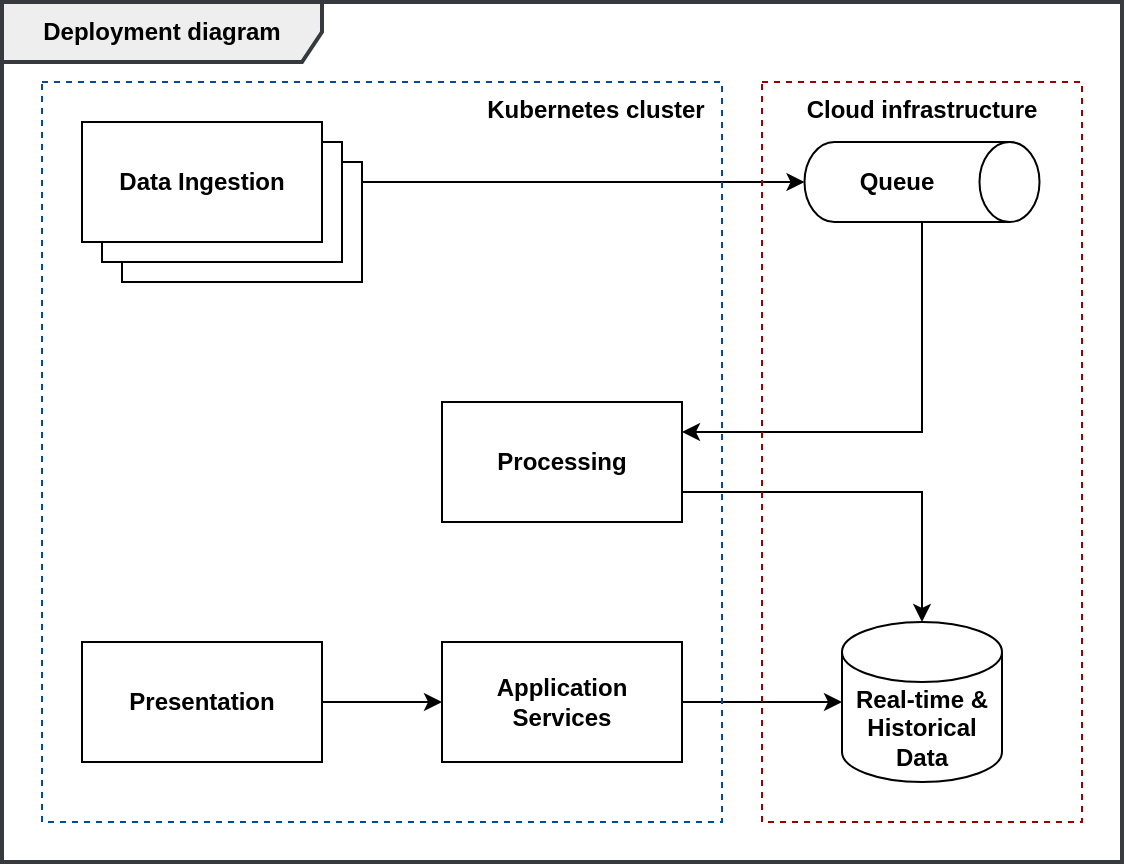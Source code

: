 <mxfile version="25.0.3">
  <diagram name="Page-1" id="0kU-9hBIHeohd03Ha4We">
    <mxGraphModel dx="1434" dy="996" grid="1" gridSize="10" guides="1" tooltips="1" connect="1" arrows="1" fold="1" page="0" pageScale="1" pageWidth="800" pageHeight="1200" math="0" shadow="0">
      <root>
        <mxCell id="0" />
        <mxCell id="1" parent="0" />
        <mxCell id="lUdtwEhFdtQp0Rw-kaZU-16" value="Deployment diagram" style="shape=umlFrame;whiteSpace=wrap;html=1;pointerEvents=0;recursiveResize=0;container=1;collapsible=0;width=160;fillColor=#eeeeee;strokeColor=#36393d;strokeWidth=2;fontStyle=1" parent="1" vertex="1">
          <mxGeometry x="120" y="210" width="560" height="430" as="geometry" />
        </mxCell>
        <mxCell id="lUdtwEhFdtQp0Rw-kaZU-2" value="Queue" style="shape=cylinder3;whiteSpace=wrap;html=1;boundedLbl=1;backgroundOutline=1;size=15;rotation=90;horizontal=0;fontStyle=1" parent="lUdtwEhFdtQp0Rw-kaZU-16" vertex="1">
          <mxGeometry x="440" y="31.25" width="40" height="117.5" as="geometry" />
        </mxCell>
        <mxCell id="lUdtwEhFdtQp0Rw-kaZU-13" value="Presentation" style="rounded=0;whiteSpace=wrap;html=1;fontStyle=1" parent="lUdtwEhFdtQp0Rw-kaZU-16" vertex="1">
          <mxGeometry x="40" y="320" width="120" height="60" as="geometry" />
        </mxCell>
        <mxCell id="lUdtwEhFdtQp0Rw-kaZU-11" value="Application Services" style="rounded=0;whiteSpace=wrap;html=1;fontStyle=1;" parent="lUdtwEhFdtQp0Rw-kaZU-16" vertex="1">
          <mxGeometry x="220" y="320" width="120" height="60" as="geometry" />
        </mxCell>
        <mxCell id="lUdtwEhFdtQp0Rw-kaZU-14" value="" style="edgeStyle=orthogonalEdgeStyle;rounded=0;orthogonalLoop=1;jettySize=auto;html=1;" parent="lUdtwEhFdtQp0Rw-kaZU-16" source="lUdtwEhFdtQp0Rw-kaZU-13" target="lUdtwEhFdtQp0Rw-kaZU-11" edge="1">
          <mxGeometry relative="1" as="geometry" />
        </mxCell>
        <mxCell id="lUdtwEhFdtQp0Rw-kaZU-5" value="Processing" style="rounded=0;whiteSpace=wrap;html=1;fontStyle=1" parent="lUdtwEhFdtQp0Rw-kaZU-16" vertex="1">
          <mxGeometry x="220" y="200" width="120" height="60" as="geometry" />
        </mxCell>
        <mxCell id="lUdtwEhFdtQp0Rw-kaZU-6" style="edgeStyle=orthogonalEdgeStyle;rounded=0;orthogonalLoop=1;jettySize=auto;html=1;entryX=1;entryY=0.25;entryDx=0;entryDy=0;" parent="lUdtwEhFdtQp0Rw-kaZU-16" source="lUdtwEhFdtQp0Rw-kaZU-2" target="lUdtwEhFdtQp0Rw-kaZU-5" edge="1">
          <mxGeometry relative="1" as="geometry">
            <Array as="points">
              <mxPoint x="460" y="215" />
            </Array>
          </mxGeometry>
        </mxCell>
        <mxCell id="lUdtwEhFdtQp0Rw-kaZU-7" value="Real-time &amp;amp; Historical Data" style="shape=cylinder3;whiteSpace=wrap;html=1;boundedLbl=1;backgroundOutline=1;size=15;fontStyle=1" parent="lUdtwEhFdtQp0Rw-kaZU-16" vertex="1">
          <mxGeometry x="420" y="310" width="80" height="80" as="geometry" />
        </mxCell>
        <mxCell id="lUdtwEhFdtQp0Rw-kaZU-15" value="" style="edgeStyle=orthogonalEdgeStyle;rounded=0;orthogonalLoop=1;jettySize=auto;html=1;exitX=1;exitY=0.75;exitDx=0;exitDy=0;" parent="lUdtwEhFdtQp0Rw-kaZU-16" source="lUdtwEhFdtQp0Rw-kaZU-5" target="lUdtwEhFdtQp0Rw-kaZU-7" edge="1">
          <mxGeometry relative="1" as="geometry" />
        </mxCell>
        <mxCell id="lUdtwEhFdtQp0Rw-kaZU-12" value="" style="edgeStyle=orthogonalEdgeStyle;rounded=0;orthogonalLoop=1;jettySize=auto;html=1;" parent="lUdtwEhFdtQp0Rw-kaZU-16" source="lUdtwEhFdtQp0Rw-kaZU-11" target="lUdtwEhFdtQp0Rw-kaZU-7" edge="1">
          <mxGeometry relative="1" as="geometry" />
        </mxCell>
        <mxCell id="lUdtwEhFdtQp0Rw-kaZU-4" style="edgeStyle=orthogonalEdgeStyle;rounded=0;orthogonalLoop=1;jettySize=auto;html=1;exitX=1;exitY=0.5;exitDx=0;exitDy=0;entryX=0.5;entryY=1;entryDx=0;entryDy=0;entryPerimeter=0;" parent="lUdtwEhFdtQp0Rw-kaZU-16" source="lUdtwEhFdtQp0Rw-kaZU-3" target="lUdtwEhFdtQp0Rw-kaZU-2" edge="1">
          <mxGeometry relative="1" as="geometry" />
        </mxCell>
        <mxCell id="2" value="" style="group;fontStyle=1;align=right;labelPosition=left;verticalLabelPosition=top;verticalAlign=bottom;" parent="lUdtwEhFdtQp0Rw-kaZU-16" vertex="1" connectable="0">
          <mxGeometry x="40" y="60" width="320" height="350" as="geometry" />
        </mxCell>
        <mxCell id="3" value="Kubernetes cluster&amp;nbsp;&amp;nbsp;" style="rounded=0;whiteSpace=wrap;html=1;fillColor=none;dashed=1;fontStyle=1;labelPosition=center;verticalLabelPosition=middle;align=right;verticalAlign=top;strokeColor=#004C99;" parent="2" vertex="1">
          <mxGeometry x="-20" y="-20" width="340" height="370" as="geometry" />
        </mxCell>
        <mxCell id="fS7vxKkTUC3ZjWZczDmI-2" value="Data Ingestion" style="rounded=0;whiteSpace=wrap;html=1;fontStyle=1" parent="2" vertex="1">
          <mxGeometry x="20" y="20" width="120" height="60" as="geometry" />
        </mxCell>
        <mxCell id="fS7vxKkTUC3ZjWZczDmI-1" value="Data Ingestion" style="rounded=0;whiteSpace=wrap;html=1;fontStyle=1" parent="2" vertex="1">
          <mxGeometry x="10" y="10" width="120" height="60" as="geometry" />
        </mxCell>
        <mxCell id="lUdtwEhFdtQp0Rw-kaZU-3" value="Data Ingestion" style="rounded=0;whiteSpace=wrap;html=1;fontStyle=1" parent="2" vertex="1">
          <mxGeometry width="120" height="60" as="geometry" />
        </mxCell>
        <mxCell id="4" value="&lt;b&gt;Cloud infrastructure&lt;/b&gt;" style="rounded=0;whiteSpace=wrap;html=1;fillColor=none;dashed=1;verticalAlign=top;align=center;strokeColor=#990000;" parent="1" vertex="1">
          <mxGeometry x="500" y="250" width="160" height="370" as="geometry" />
        </mxCell>
      </root>
    </mxGraphModel>
  </diagram>
</mxfile>
